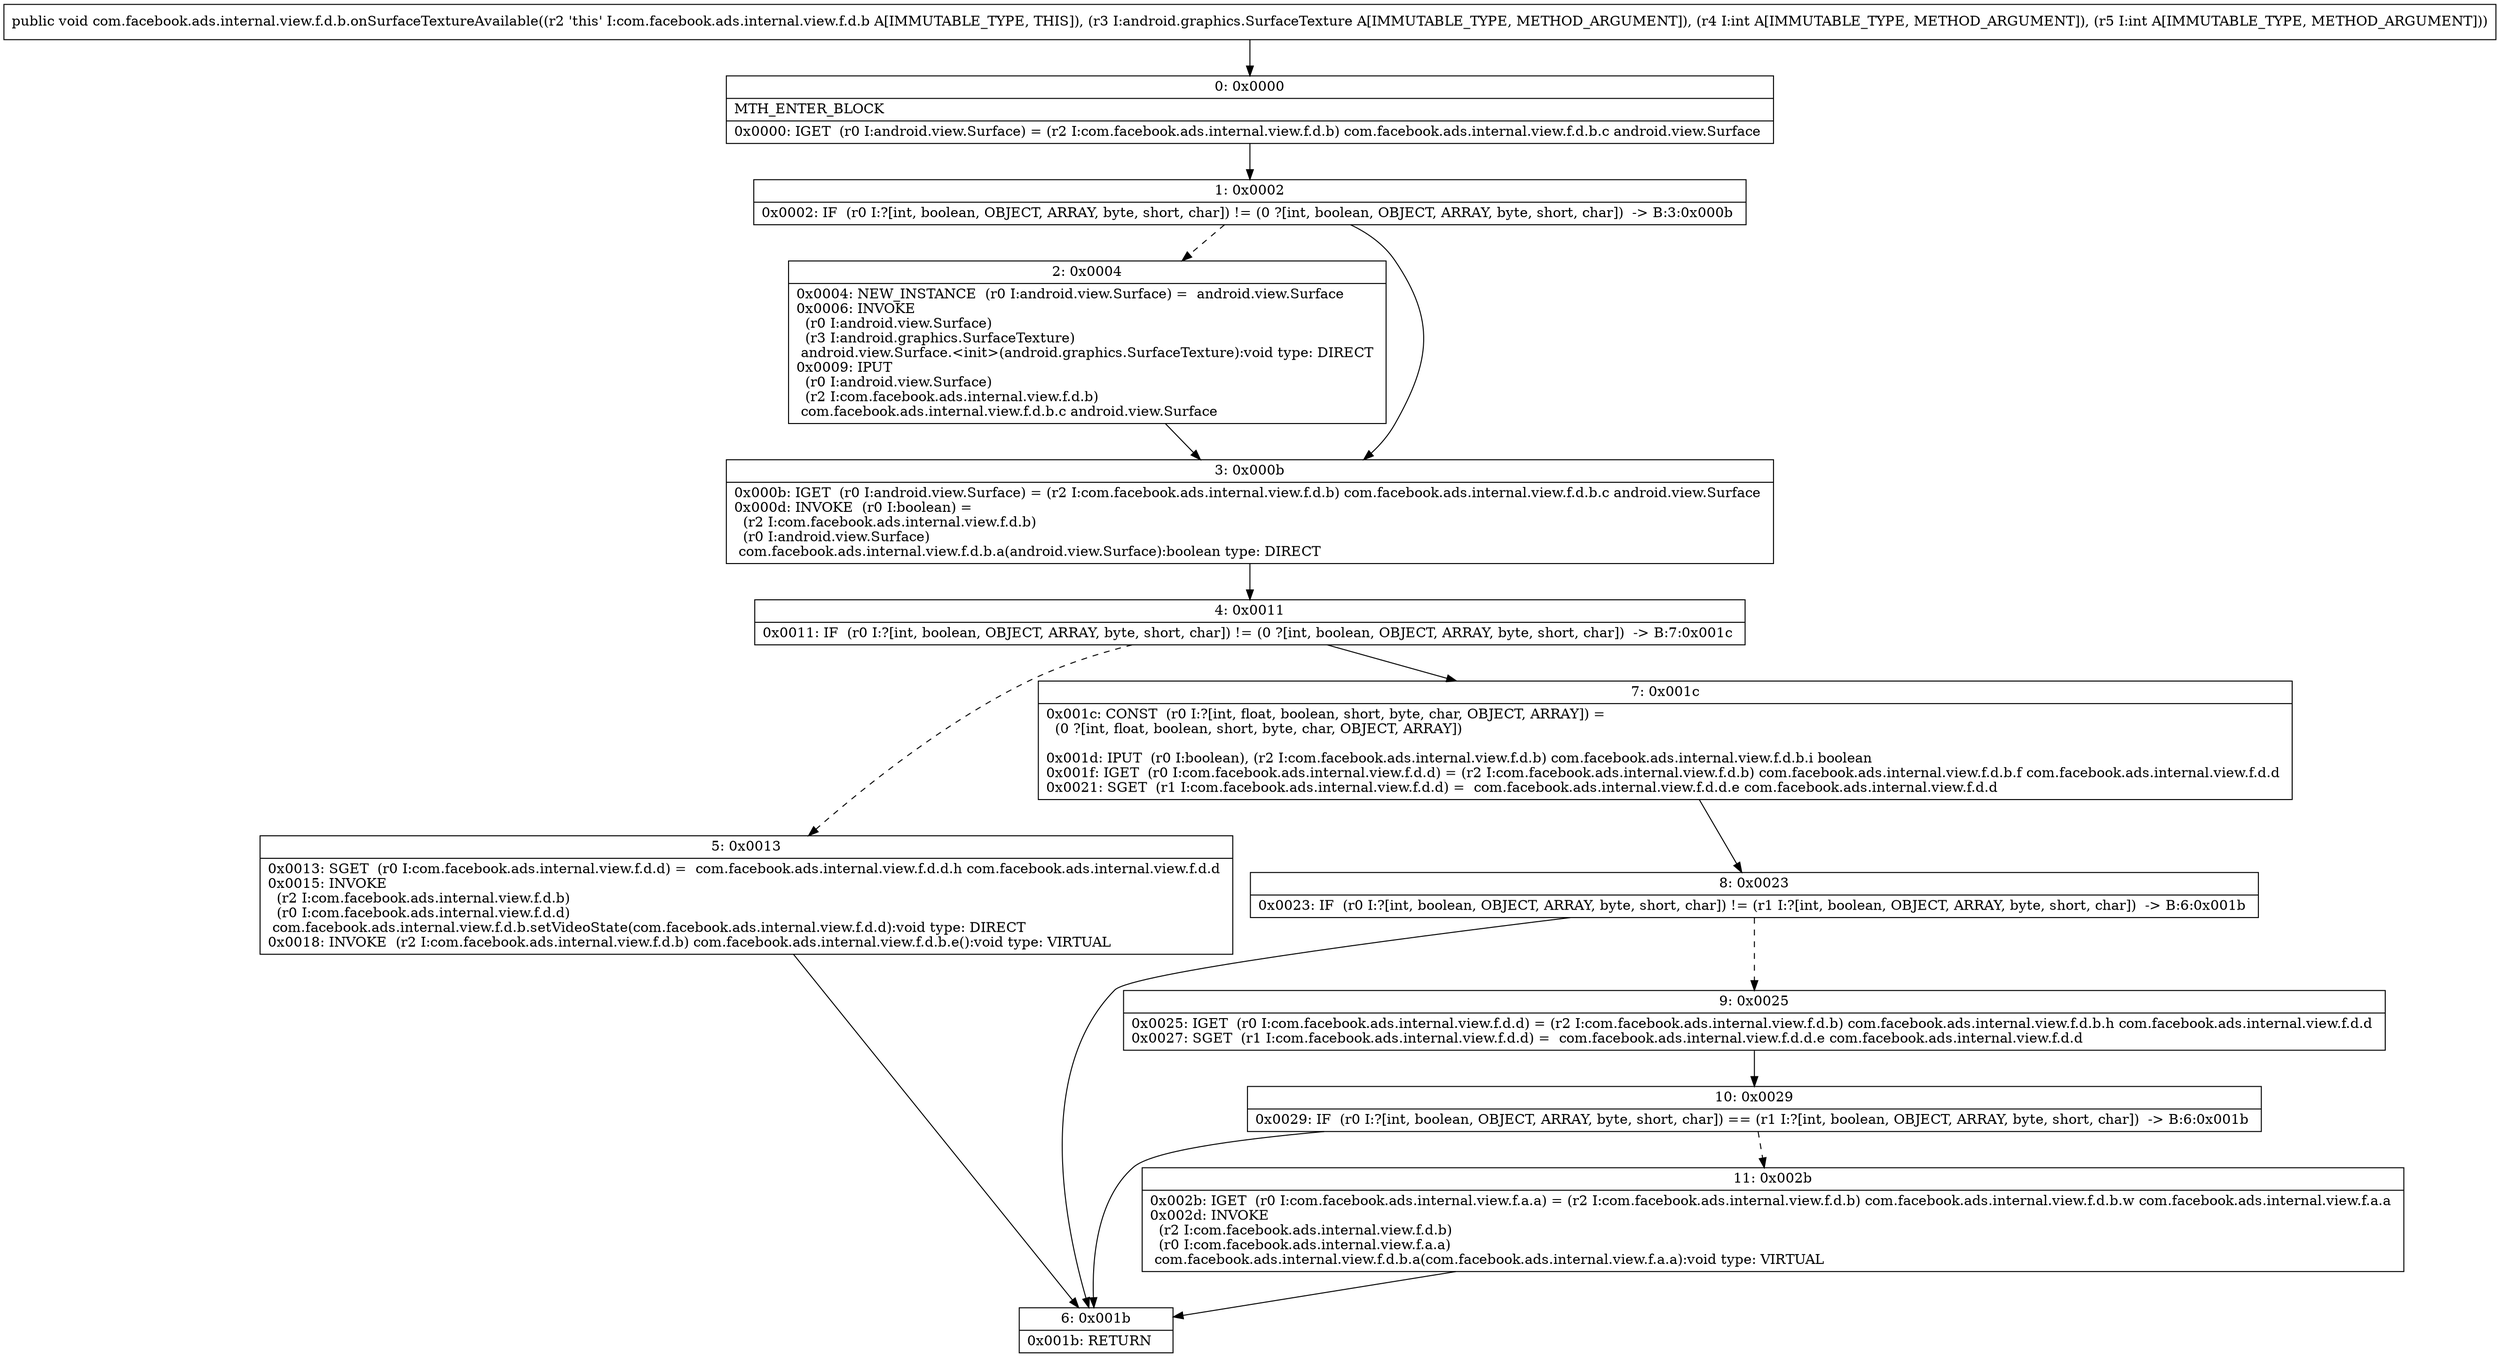 digraph "CFG forcom.facebook.ads.internal.view.f.d.b.onSurfaceTextureAvailable(Landroid\/graphics\/SurfaceTexture;II)V" {
Node_0 [shape=record,label="{0\:\ 0x0000|MTH_ENTER_BLOCK\l|0x0000: IGET  (r0 I:android.view.Surface) = (r2 I:com.facebook.ads.internal.view.f.d.b) com.facebook.ads.internal.view.f.d.b.c android.view.Surface \l}"];
Node_1 [shape=record,label="{1\:\ 0x0002|0x0002: IF  (r0 I:?[int, boolean, OBJECT, ARRAY, byte, short, char]) != (0 ?[int, boolean, OBJECT, ARRAY, byte, short, char])  \-\> B:3:0x000b \l}"];
Node_2 [shape=record,label="{2\:\ 0x0004|0x0004: NEW_INSTANCE  (r0 I:android.view.Surface) =  android.view.Surface \l0x0006: INVOKE  \l  (r0 I:android.view.Surface)\l  (r3 I:android.graphics.SurfaceTexture)\l android.view.Surface.\<init\>(android.graphics.SurfaceTexture):void type: DIRECT \l0x0009: IPUT  \l  (r0 I:android.view.Surface)\l  (r2 I:com.facebook.ads.internal.view.f.d.b)\l com.facebook.ads.internal.view.f.d.b.c android.view.Surface \l}"];
Node_3 [shape=record,label="{3\:\ 0x000b|0x000b: IGET  (r0 I:android.view.Surface) = (r2 I:com.facebook.ads.internal.view.f.d.b) com.facebook.ads.internal.view.f.d.b.c android.view.Surface \l0x000d: INVOKE  (r0 I:boolean) = \l  (r2 I:com.facebook.ads.internal.view.f.d.b)\l  (r0 I:android.view.Surface)\l com.facebook.ads.internal.view.f.d.b.a(android.view.Surface):boolean type: DIRECT \l}"];
Node_4 [shape=record,label="{4\:\ 0x0011|0x0011: IF  (r0 I:?[int, boolean, OBJECT, ARRAY, byte, short, char]) != (0 ?[int, boolean, OBJECT, ARRAY, byte, short, char])  \-\> B:7:0x001c \l}"];
Node_5 [shape=record,label="{5\:\ 0x0013|0x0013: SGET  (r0 I:com.facebook.ads.internal.view.f.d.d) =  com.facebook.ads.internal.view.f.d.d.h com.facebook.ads.internal.view.f.d.d \l0x0015: INVOKE  \l  (r2 I:com.facebook.ads.internal.view.f.d.b)\l  (r0 I:com.facebook.ads.internal.view.f.d.d)\l com.facebook.ads.internal.view.f.d.b.setVideoState(com.facebook.ads.internal.view.f.d.d):void type: DIRECT \l0x0018: INVOKE  (r2 I:com.facebook.ads.internal.view.f.d.b) com.facebook.ads.internal.view.f.d.b.e():void type: VIRTUAL \l}"];
Node_6 [shape=record,label="{6\:\ 0x001b|0x001b: RETURN   \l}"];
Node_7 [shape=record,label="{7\:\ 0x001c|0x001c: CONST  (r0 I:?[int, float, boolean, short, byte, char, OBJECT, ARRAY]) = \l  (0 ?[int, float, boolean, short, byte, char, OBJECT, ARRAY])\l \l0x001d: IPUT  (r0 I:boolean), (r2 I:com.facebook.ads.internal.view.f.d.b) com.facebook.ads.internal.view.f.d.b.i boolean \l0x001f: IGET  (r0 I:com.facebook.ads.internal.view.f.d.d) = (r2 I:com.facebook.ads.internal.view.f.d.b) com.facebook.ads.internal.view.f.d.b.f com.facebook.ads.internal.view.f.d.d \l0x0021: SGET  (r1 I:com.facebook.ads.internal.view.f.d.d) =  com.facebook.ads.internal.view.f.d.d.e com.facebook.ads.internal.view.f.d.d \l}"];
Node_8 [shape=record,label="{8\:\ 0x0023|0x0023: IF  (r0 I:?[int, boolean, OBJECT, ARRAY, byte, short, char]) != (r1 I:?[int, boolean, OBJECT, ARRAY, byte, short, char])  \-\> B:6:0x001b \l}"];
Node_9 [shape=record,label="{9\:\ 0x0025|0x0025: IGET  (r0 I:com.facebook.ads.internal.view.f.d.d) = (r2 I:com.facebook.ads.internal.view.f.d.b) com.facebook.ads.internal.view.f.d.b.h com.facebook.ads.internal.view.f.d.d \l0x0027: SGET  (r1 I:com.facebook.ads.internal.view.f.d.d) =  com.facebook.ads.internal.view.f.d.d.e com.facebook.ads.internal.view.f.d.d \l}"];
Node_10 [shape=record,label="{10\:\ 0x0029|0x0029: IF  (r0 I:?[int, boolean, OBJECT, ARRAY, byte, short, char]) == (r1 I:?[int, boolean, OBJECT, ARRAY, byte, short, char])  \-\> B:6:0x001b \l}"];
Node_11 [shape=record,label="{11\:\ 0x002b|0x002b: IGET  (r0 I:com.facebook.ads.internal.view.f.a.a) = (r2 I:com.facebook.ads.internal.view.f.d.b) com.facebook.ads.internal.view.f.d.b.w com.facebook.ads.internal.view.f.a.a \l0x002d: INVOKE  \l  (r2 I:com.facebook.ads.internal.view.f.d.b)\l  (r0 I:com.facebook.ads.internal.view.f.a.a)\l com.facebook.ads.internal.view.f.d.b.a(com.facebook.ads.internal.view.f.a.a):void type: VIRTUAL \l}"];
MethodNode[shape=record,label="{public void com.facebook.ads.internal.view.f.d.b.onSurfaceTextureAvailable((r2 'this' I:com.facebook.ads.internal.view.f.d.b A[IMMUTABLE_TYPE, THIS]), (r3 I:android.graphics.SurfaceTexture A[IMMUTABLE_TYPE, METHOD_ARGUMENT]), (r4 I:int A[IMMUTABLE_TYPE, METHOD_ARGUMENT]), (r5 I:int A[IMMUTABLE_TYPE, METHOD_ARGUMENT])) }"];
MethodNode -> Node_0;
Node_0 -> Node_1;
Node_1 -> Node_2[style=dashed];
Node_1 -> Node_3;
Node_2 -> Node_3;
Node_3 -> Node_4;
Node_4 -> Node_5[style=dashed];
Node_4 -> Node_7;
Node_5 -> Node_6;
Node_7 -> Node_8;
Node_8 -> Node_6;
Node_8 -> Node_9[style=dashed];
Node_9 -> Node_10;
Node_10 -> Node_6;
Node_10 -> Node_11[style=dashed];
Node_11 -> Node_6;
}

